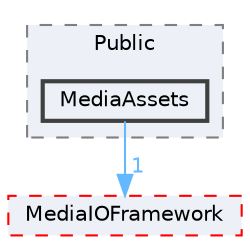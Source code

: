digraph "MediaAssets"
{
 // INTERACTIVE_SVG=YES
 // LATEX_PDF_SIZE
  bgcolor="transparent";
  edge [fontname=Helvetica,fontsize=10,labelfontname=Helvetica,labelfontsize=10];
  node [fontname=Helvetica,fontsize=10,shape=box,height=0.2,width=0.4];
  compound=true
  subgraph clusterdir_e033ff32cac7ca907cb10a4f527589cf {
    graph [ bgcolor="#edf0f7", pencolor="grey50", label="Public", fontname=Helvetica,fontsize=10 style="filled,dashed", URL="dir_e033ff32cac7ca907cb10a4f527589cf.html",tooltip=""]
  dir_2c5e65e6a7f09941953dd6af561d9f22 [label="MediaAssets", fillcolor="#edf0f7", color="grey25", style="filled,bold", URL="dir_2c5e65e6a7f09941953dd6af561d9f22.html",tooltip=""];
  }
  dir_7a1af25e7f68a5cdf9018ea3121afe17 [label="MediaIOFramework", fillcolor="#edf0f7", color="red", style="filled,dashed", URL="dir_7a1af25e7f68a5cdf9018ea3121afe17.html",tooltip=""];
  dir_2c5e65e6a7f09941953dd6af561d9f22->dir_7a1af25e7f68a5cdf9018ea3121afe17 [headlabel="1", labeldistance=1.5 headhref="dir_000611_000619.html" href="dir_000611_000619.html" color="steelblue1" fontcolor="steelblue1"];
}
